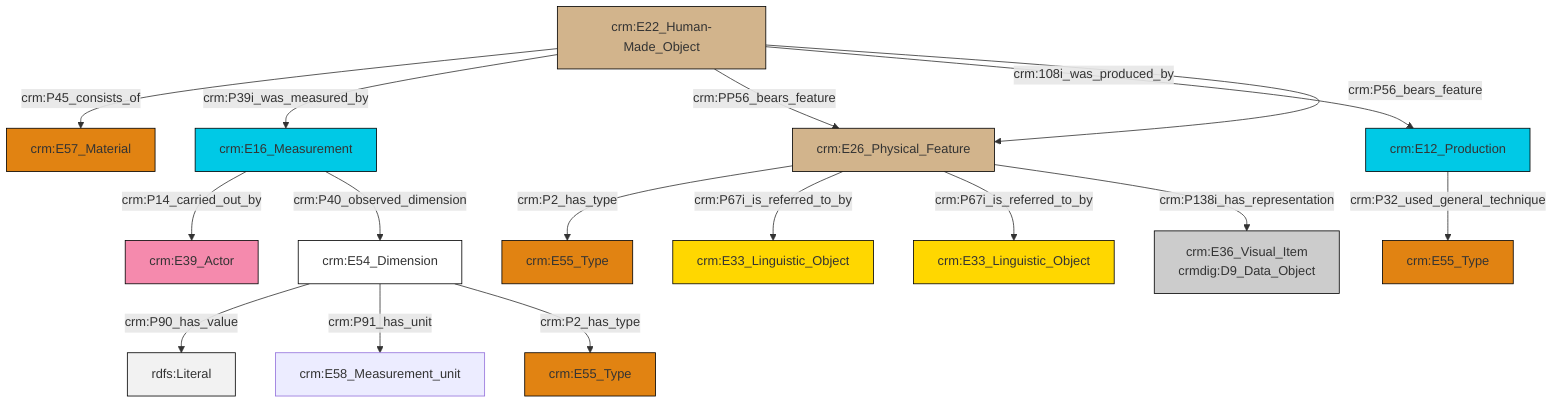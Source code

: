 graph TD
classDef Literal fill:#f2f2f2,stroke:#000000;
classDef CRM_Entity fill:#FFFFFF,stroke:#000000;
classDef Temporal_Entity fill:#00C9E6, stroke:#000000;
classDef Type fill:#E18312, stroke:#000000;
classDef Time-Span fill:#2C9C91, stroke:#000000;
classDef Appellation fill:#FFEB7F, stroke:#000000;
classDef Place fill:#008836, stroke:#000000;
classDef Persistent_Item fill:#B266B2, stroke:#000000;
classDef Conceptual_Object fill:#FFD700, stroke:#000000;
classDef Physical_Thing fill:#D2B48C, stroke:#000000;
classDef Actor fill:#f58aad, stroke:#000000;
classDef PC_Classes fill:#4ce600, stroke:#000000;
classDef Multi fill:#cccccc,stroke:#000000;

0["crm:E16_Measurement"]:::Temporal_Entity -->|crm:P14_carried_out_by| 1["crm:E39_Actor"]:::Actor
5["crm:E54_Dimension"]:::CRM_Entity -->|crm:P90_has_value| 6[rdfs:Literal]:::Literal
5["crm:E54_Dimension"]:::CRM_Entity -->|crm:P91_has_unit| 7["crm:E58_Measurement_unit"]:::Default
10["crm:E26_Physical_Feature"]:::Physical_Thing -->|crm:P2_has_type| 11["crm:E55_Type"]:::Type
12["crm:E12_Production"]:::Temporal_Entity -->|crm:P32_used_general_technique| 8["crm:E55_Type"]:::Type
0["crm:E16_Measurement"]:::Temporal_Entity -->|crm:P40_observed_dimension| 5["crm:E54_Dimension"]:::CRM_Entity
16["crm:E22_Human-Made_Object"]:::Physical_Thing -->|crm:P45_consists_of| 17["crm:E57_Material"]:::Type
16["crm:E22_Human-Made_Object"]:::Physical_Thing -->|crm:P39i_was_measured_by| 0["crm:E16_Measurement"]:::Temporal_Entity
5["crm:E54_Dimension"]:::CRM_Entity -->|crm:P2_has_type| 19["crm:E55_Type"]:::Type
16["crm:E22_Human-Made_Object"]:::Physical_Thing -->|crm:PP56_bears_feature| 10["crm:E26_Physical_Feature"]:::Physical_Thing
10["crm:E26_Physical_Feature"]:::Physical_Thing -->|crm:P67i_is_referred_to_by| 3["crm:E33_Linguistic_Object"]:::Conceptual_Object
16["crm:E22_Human-Made_Object"]:::Physical_Thing -->|crm:108i_was_produced_by| 12["crm:E12_Production"]:::Temporal_Entity
16["crm:E22_Human-Made_Object"]:::Physical_Thing -->|crm:P56_bears_feature| 10["crm:E26_Physical_Feature"]:::Physical_Thing
10["crm:E26_Physical_Feature"]:::Physical_Thing -->|crm:P67i_is_referred_to_by| 25["crm:E33_Linguistic_Object"]:::Conceptual_Object
10["crm:E26_Physical_Feature"]:::Physical_Thing -->|crm:P138i_has_representation| 14["crm:E36_Visual_Item<br>crmdig:D9_Data_Object"]:::Multi